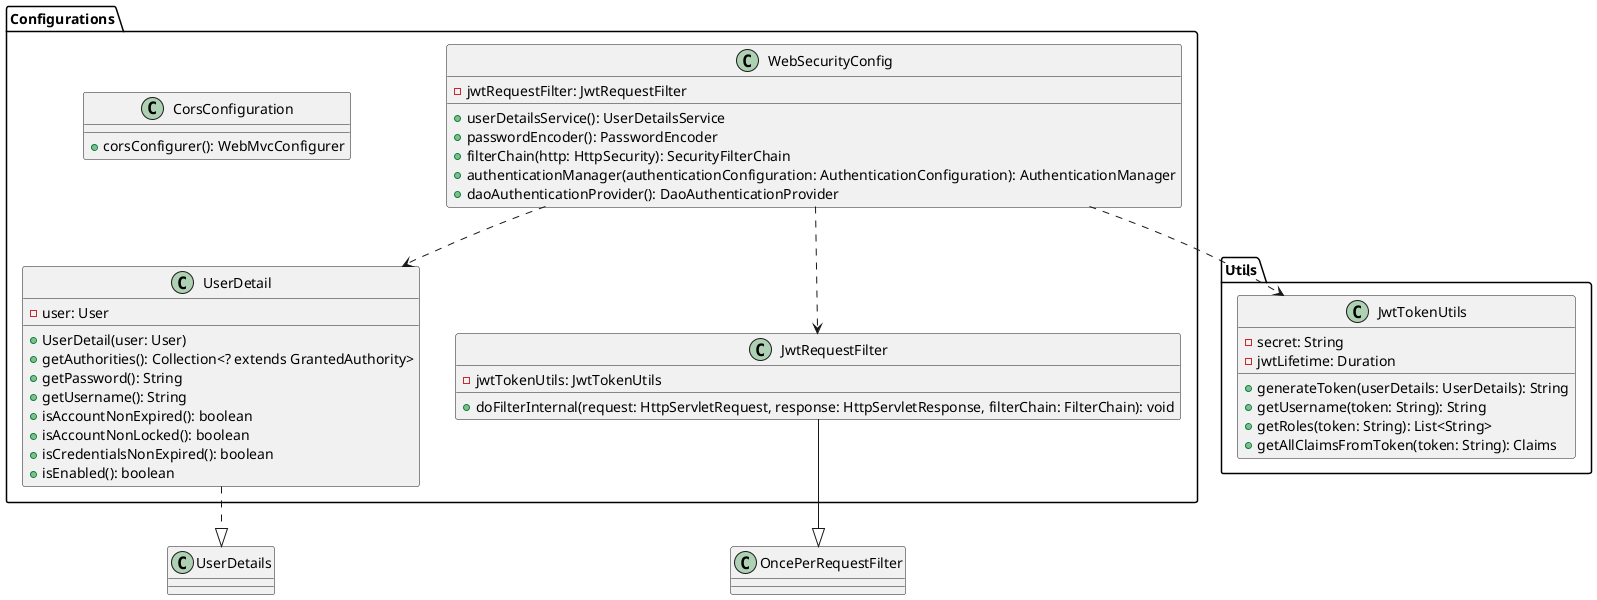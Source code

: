 @startuml

package "Configurations" {
    class WebSecurityConfig {
        -jwtRequestFilter: JwtRequestFilter
        +userDetailsService(): UserDetailsService
        +passwordEncoder(): PasswordEncoder
        +filterChain(http: HttpSecurity): SecurityFilterChain
        +authenticationManager(authenticationConfiguration: AuthenticationConfiguration): AuthenticationManager
        +daoAuthenticationProvider(): DaoAuthenticationProvider
    }

    class UserDetail {
        -user: User
        +UserDetail(user: User)
        +getAuthorities(): Collection<? extends GrantedAuthority>
        +getPassword(): String
        +getUsername(): String
        +isAccountNonExpired(): boolean
        +isAccountNonLocked(): boolean
        +isCredentialsNonExpired(): boolean
        +isEnabled(): boolean
    }

    class CorsConfiguration {
        +corsConfigurer(): WebMvcConfigurer
    }

    class JwtRequestFilter {
        -jwtTokenUtils: JwtTokenUtils
        +doFilterInternal(request: HttpServletRequest, response: HttpServletResponse, filterChain: FilterChain): void
    }
}

package "Utils" {
    class JwtTokenUtils {
        -secret: String
        -jwtLifetime: Duration
        +generateToken(userDetails: UserDetails): String
        +getUsername(token: String): String
        +getRoles(token: String): List<String>
        +getAllClaimsFromToken(token: String): Claims
    }
}

UserDetail ..|> UserDetails
JwtRequestFilter --|> OncePerRequestFilter
WebSecurityConfig ..> JwtRequestFilter
WebSecurityConfig ..> UserDetail
WebSecurityConfig ..> JwtTokenUtils

@enduml 
